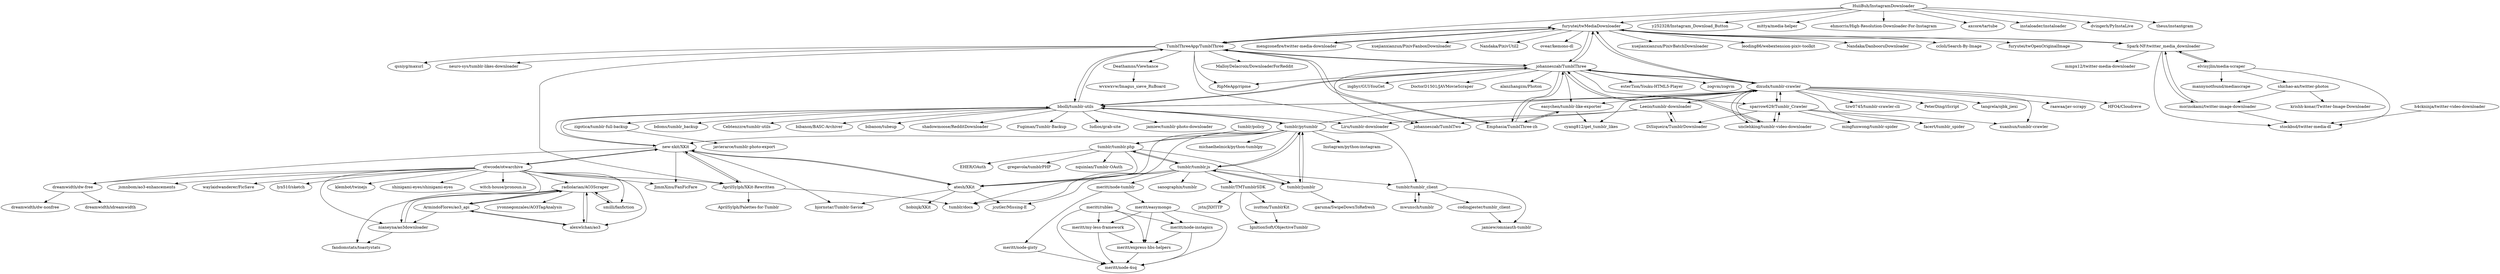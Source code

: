 digraph G {
"furyutei/twMediaDownloader" -> "furyutei/twOpenOriginalImage"
"furyutei/twMediaDownloader" -> "Spark-NF/twitter_media_downloader"
"furyutei/twMediaDownloader" -> "TumblThreeApp/TumblThree"
"furyutei/twMediaDownloader" -> "mengzonefire/twitter-media-downloader"
"furyutei/twMediaDownloader" -> "xuejianxianzun/PixivFanboxDownloader" ["e"=1]
"furyutei/twMediaDownloader" -> "Nandaka/PixivUtil2" ["e"=1]
"furyutei/twMediaDownloader" -> "ovear/kemono-dl" ["e"=1]
"furyutei/twMediaDownloader" -> "johanneszab/TumblThree"
"furyutei/twMediaDownloader" -> "dixudx/tumblr-crawler"
"furyutei/twMediaDownloader" -> "xuejianxianzun/PixivBatchDownloader" ["e"=1]
"furyutei/twMediaDownloader" -> "leoding86/webextension-pixiv-toolkit" ["e"=1]
"furyutei/twMediaDownloader" -> "Nandaka/DanbooruDownloader" ["e"=1]
"furyutei/twMediaDownloader" -> "ccloli/Search-By-Image"
"otwcode/otwarchive" -> "JimmXinu/FanFicFare" ["e"=1]
"otwcode/otwarchive" -> "new-xkit/XKit"
"otwcode/otwarchive" -> "radiolarian/AO3Scraper"
"otwcode/otwarchive" -> "ArmindoFlores/ao3_api"
"otwcode/otwarchive" -> "dreamwidth/dw-free"
"otwcode/otwarchive" -> "alexwlchan/ao3"
"otwcode/otwarchive" -> "nianeyna/ao3downloader"
"otwcode/otwarchive" -> "jsmnbom/ao3-enhancements"
"otwcode/otwarchive" -> "waylaidwanderer/FicSave" ["e"=1]
"otwcode/otwarchive" -> "lyn510/sketch"
"otwcode/otwarchive" -> "smilli/fanfiction"
"otwcode/otwarchive" -> "AprilSylph/XKit-Rewritten"
"otwcode/otwarchive" -> "klembot/twinejs" ["e"=1]
"otwcode/otwarchive" -> "shinigami-eyes/shinigami-eyes" ["e"=1]
"otwcode/otwarchive" -> "witch-house/pronoun.is" ["e"=1]
"elvisyjlin/media-scraper" -> "shichao-an/twitter-photos"
"elvisyjlin/media-scraper" -> "stockbsd/twitter-media-dl"
"elvisyjlin/media-scraper" -> "Spark-NF/twitter_media_downloader"
"elvisyjlin/media-scraper" -> "mannynotfound/mediascrape"
"DiSiqueira/TumblrDownloader" -> "Leeiio/tumblr-downloader"
"tumblr/policy" -> "tumblr/tumblr.php"
"h4ckninja/twitter-video-downloader" -> "stockbsd/twitter-media-dl"
"Leeiio/tumblr-downloader" -> "DiSiqueira/TumblrDownloader"
"Leeiio/tumblr-downloader" -> "johanneszab/TumblTwo"
"Leeiio/tumblr-downloader" -> "Liru/tumblr-downloader"
"Spark-NF/twitter_media_downloader" -> "stockbsd/twitter-media-dl"
"Spark-NF/twitter_media_downloader" -> "morinokami/twitter-image-downloader"
"Spark-NF/twitter_media_downloader" -> "mmpx12/twitter-media-downloader" ["e"=1]
"Spark-NF/twitter_media_downloader" -> "furyutei/twMediaDownloader"
"Spark-NF/twitter_media_downloader" -> "elvisyjlin/media-scraper"
"bbolli/tumblr-utils" -> "bdoms/tumblr_backup"
"bbolli/tumblr-utils" -> "johanneszab/TumblThree"
"bbolli/tumblr-utils" -> "new-xkit/XKit"
"bbolli/tumblr-utils" -> "TumblThreeApp/TumblThree"
"bbolli/tumblr-utils" -> "Cebtenzzre/tumblr-utils"
"bbolli/tumblr-utils" -> "dixudx/tumblr-crawler"
"bbolli/tumblr-utils" -> "bibanon/BASC-Archiver" ["e"=1]
"bbolli/tumblr-utils" -> "bibanon/tubeup" ["e"=1]
"bbolli/tumblr-utils" -> "Liru/tumblr-downloader"
"bbolli/tumblr-utils" -> "tumblr/pytumblr"
"bbolli/tumblr-utils" -> "shadowmoose/RedditDownloader" ["e"=1]
"bbolli/tumblr-utils" -> "zigotica/tumblr-full-backup"
"bbolli/tumblr-utils" -> "Fugiman/Tumblr-Backup"
"bbolli/tumblr-utils" -> "ludios/grab-site" ["e"=1]
"bbolli/tumblr-utils" -> "jamiew/tumblr-photo-downloader"
"dixudx/tumblr-crawler" -> "facert/tumblr_spider" ["e"=1]
"dixudx/tumblr-crawler" -> "sparrow629/Tumblr_Crawler"
"dixudx/tumblr-crawler" -> "johanneszab/TumblThree"
"dixudx/tumblr-crawler" -> "cyang812/get_tumblr_likes"
"dixudx/tumblr-crawler" -> "tzw0745/tumblr-crawler-cli"
"dixudx/tumblr-crawler" -> "xuanhun/tumblr-crawler"
"dixudx/tumblr-crawler" -> "PeterDing/iScript" ["e"=1]
"dixudx/tumblr-crawler" -> "tangrela/ojbk_jiexi" ["e"=1]
"dixudx/tumblr-crawler" -> "Leeiio/tumblr-downloader"
"dixudx/tumblr-crawler" -> "easychen/tumblr-like-exporter"
"dixudx/tumblr-crawler" -> "bbolli/tumblr-utils"
"dixudx/tumblr-crawler" -> "unclehking/tumblr-video-downloader"
"dixudx/tumblr-crawler" -> "raawaa/jav-scrapy" ["e"=1]
"dixudx/tumblr-crawler" -> "furyutei/twMediaDownloader"
"dixudx/tumblr-crawler" -> "HFO4/Cloudreve" ["e"=1]
"tumblr/tumblr_client" -> "codingjester/tumblr_client"
"tumblr/tumblr_client" -> "jamiew/omniauth-tumblr"
"tumblr/tumblr_client" -> "mwunsch/tumblr"
"new-xkit/XKit" -> "AprilSylph/XKit-Rewritten"
"new-xkit/XKit" -> "atesh/XKit"
"new-xkit/XKit" -> "bbolli/tumblr-utils"
"new-xkit/XKit" -> "otwcode/otwarchive"
"new-xkit/XKit" -> "bjornstar/Tumblr-Savior"
"new-xkit/XKit" -> "dreamwidth/dw-free"
"new-xkit/XKit" -> "JimmXinu/FanFicFare" ["e"=1]
"TumblThreeApp/TumblThree" -> "johanneszab/TumblThree"
"TumblThreeApp/TumblThree" -> "Emphasia/TumblThree-zh"
"TumblThreeApp/TumblThree" -> "furyutei/twMediaDownloader"
"TumblThreeApp/TumblThree" -> "bbolli/tumblr-utils"
"TumblThreeApp/TumblThree" -> "AprilSylph/XKit-Rewritten"
"TumblThreeApp/TumblThree" -> "johanneszab/TumblTwo"
"TumblThreeApp/TumblThree" -> "MalloyDelacroix/DownloaderForReddit" ["e"=1]
"TumblThreeApp/TumblThree" -> "RipMeApp/ripme" ["e"=1]
"TumblThreeApp/TumblThree" -> "qsniyg/maxurl" ["e"=1]
"TumblThreeApp/TumblThree" -> "neuro-sys/tumblr-likes-downloader"
"TumblThreeApp/TumblThree" -> "Deathamns/Viewhance"
"tumblr/TMTumblrSDK" -> "jstn/JXHTTP"
"tumblr/TMTumblrSDK" -> "isutton/TumblrKit"
"tumblr/TMTumblrSDK" -> "IgnitionSoft/ObjectiveTumblr"
"unclehking/tumblr-video-downloader" -> "sparrow629/Tumblr_Crawler"
"unclehking/tumblr-video-downloader" -> "dixudx/tumblr-crawler"
"unclehking/tumblr-video-downloader" -> "johanneszab/TumblThree"
"mengzonefire/twitter-media-downloader" -> "furyutei/twMediaDownloader"
"ArmindoFlores/ao3_api" -> "alexwlchan/ao3"
"ArmindoFlores/ao3_api" -> "radiolarian/AO3Scraper"
"ArmindoFlores/ao3_api" -> "nianeyna/ao3downloader"
"radiolarian/AO3Scraper" -> "smilli/fanfiction"
"radiolarian/AO3Scraper" -> "ArmindoFlores/ao3_api"
"radiolarian/AO3Scraper" -> "nianeyna/ao3downloader"
"radiolarian/AO3Scraper" -> "alexwlchan/ao3"
"radiolarian/AO3Scraper" -> "fandomstats/toastystats"
"radiolarian/AO3Scraper" -> "yvonnegonzales/AO3TagAnalysis"
"johanneszab/TumblThree" -> "TumblThreeApp/TumblThree"
"johanneszab/TumblThree" -> "Emphasia/TumblThree-zh"
"johanneszab/TumblThree" -> "dixudx/tumblr-crawler"
"johanneszab/TumblThree" -> "bbolli/tumblr-utils"
"johanneszab/TumblThree" -> "johanneszab/TumblTwo"
"johanneszab/TumblThree" -> "RipMeApp/ripme" ["e"=1]
"johanneszab/TumblThree" -> "furyutei/twMediaDownloader"
"johanneszab/TumblThree" -> "easychen/tumblr-like-exporter"
"johanneszab/TumblThree" -> "esterTion/Youku-HTML5-Player" ["e"=1]
"johanneszab/TumblThree" -> "zogvm/zogvm" ["e"=1]
"johanneszab/TumblThree" -> "sparrow629/Tumblr_Crawler"
"johanneszab/TumblThree" -> "ingbyr/GUI-YouGet" ["e"=1]
"johanneszab/TumblThree" -> "unclehking/tumblr-video-downloader"
"johanneszab/TumblThree" -> "DoctorD1501/JAVMovieScraper" ["e"=1]
"johanneszab/TumblThree" -> "alanzhangzm/Photon" ["e"=1]
"AprilSylph/XKit-Rewritten" -> "new-xkit/XKit"
"AprilSylph/XKit-Rewritten" -> "tumblr/docs"
"AprilSylph/XKit-Rewritten" -> "AprilSylph/Palettes-for-Tumblr"
"tumblr/pytumblr" -> "michaelhelmick/python-tumblpy"
"tumblr/pytumblr" -> "tumblr/tumblr.js"
"tumblr/pytumblr" -> "tumblr/jumblr"
"tumblr/pytumblr" -> "tumblr/tumblr_client"
"tumblr/pytumblr" -> "atesh/XKit"
"tumblr/pytumblr" -> "tumblr/docs"
"tumblr/pytumblr" -> "dixudx/tumblr-crawler"
"tumblr/pytumblr" -> "bbolli/tumblr-utils"
"tumblr/pytumblr" -> "tumblr/tumblr.php"
"tumblr/pytumblr" -> "Instagram/python-instagram" ["e"=1]
"tumblr/pytumblr" -> "new-xkit/XKit"
"tumblr/tumblr.js" -> "tumblr/tumblr.php"
"tumblr/tumblr.js" -> "tumblr/pytumblr"
"tumblr/tumblr.js" -> "tumblr/tumblr_client"
"tumblr/tumblr.js" -> "tumblr/jumblr"
"tumblr/tumblr.js" -> "tumblr/docs"
"tumblr/tumblr.js" -> "meritt/node-tumblr"
"tumblr/tumblr.js" -> "atesh/XKit"
"tumblr/tumblr.js" -> "tumblr/TMTumblrSDK"
"tumblr/tumblr.js" -> "sanographix/tumblr" ["e"=1]
"tumblr/tumblr.js" -> "jcutler/Missing-E"
"HuiiBuh/InstagramDownloader" -> "y252328/Instagram_Download_Button"
"HuiiBuh/InstagramDownloader" -> "mittya/media-helper"
"HuiiBuh/InstagramDownloader" -> "furyutei/twMediaDownloader"
"HuiiBuh/InstagramDownloader" -> "ehmorris/High-Resolution-Downloader-For-Instagram"
"HuiiBuh/InstagramDownloader" -> "axcore/tartube" ["e"=1]
"HuiiBuh/InstagramDownloader" -> "instaloader/instaloader" ["e"=1]
"HuiiBuh/InstagramDownloader" -> "dvingerh/PyInstaLive" ["e"=1]
"HuiiBuh/InstagramDownloader" -> "TumblThreeApp/TumblThree"
"HuiiBuh/InstagramDownloader" -> "theus/instantgram" ["e"=1]
"sparrow629/Tumblr_Crawler" -> "unclehking/tumblr-video-downloader"
"sparrow629/Tumblr_Crawler" -> "dixudx/tumblr-crawler"
"sparrow629/Tumblr_Crawler" -> "facert/tumblr_spider" ["e"=1]
"sparrow629/Tumblr_Crawler" -> "xuanhun/tumblr-crawler"
"sparrow629/Tumblr_Crawler" -> "mingfunwong/tumblr-spider"
"sparrow629/Tumblr_Crawler" -> "DiSiqueira/TumblrDownloader"
"dreamwidth/dw-free" -> "dreamwidth/dw-nonfree"
"dreamwidth/dw-free" -> "dreamwidth/idreamwidth"
"Emphasia/TumblThree-zh" -> "johanneszab/TumblThree"
"Emphasia/TumblThree-zh" -> "easychen/tumblr-like-exporter"
"Emphasia/TumblThree-zh" -> "TumblThreeApp/TumblThree"
"mwunsch/tumblr" -> "tumblr/tumblr_client"
"Deathamns/Viewhance" -> "wvxwxvw/Imagus_sieve_RuBoard"
"tumblr/jumblr" -> "tumblr/tumblr.js"
"tumblr/jumblr" -> "tumblr/pytumblr"
"tumblr/jumblr" -> "garuma/SwipeDownToRefresh"
"meritt/express-hbs-helpers" -> "meritt/node-4sq"
"meritt/rubles" -> "meritt/node-4sq"
"meritt/rubles" -> "meritt/express-hbs-helpers"
"meritt/rubles" -> "meritt/node-instapics"
"meritt/rubles" -> "meritt/my-less-framework"
"nianeyna/ao3downloader" -> "radiolarian/AO3Scraper"
"nianeyna/ao3downloader" -> "fandomstats/toastystats"
"shichao-an/twitter-photos" -> "krishh-konar/Twitter-Image-Downloader"
"shichao-an/twitter-photos" -> "morinokami/twitter-image-downloader"
"meritt/node-tumblr" -> "meritt/node-gisty"
"meritt/node-tumblr" -> "meritt/easymongo"
"tumblr/tumblr.php" -> "tumblr/tumblr.js"
"tumblr/tumblr.php" -> "gregavola/tumblrPHP"
"tumblr/tumblr.php" -> "nquinlan/Tumblr-OAuth"
"tumblr/tumblr.php" -> "EHER/OAuth"
"tumblr/tumblr.php" -> "tumblr/jumblr"
"tumblr/tumblr.php" -> "atesh/XKit"
"atesh/XKit" -> "new-xkit/XKit"
"atesh/XKit" -> "jcutler/Missing-E"
"atesh/XKit" -> "bjornstar/Tumblr-Savior"
"atesh/XKit" -> "hobinjk/XKit"
"easychen/tumblr-like-exporter" -> "Emphasia/TumblThree-zh"
"easychen/tumblr-like-exporter" -> "cyang812/get_tumblr_likes"
"alexwlchan/ao3" -> "ArmindoFlores/ao3_api"
"alexwlchan/ao3" -> "radiolarian/AO3Scraper"
"smilli/fanfiction" -> "radiolarian/AO3Scraper"
"isutton/TumblrKit" -> "IgnitionSoft/ObjectiveTumblr"
"morinokami/twitter-image-downloader" -> "Spark-NF/twitter_media_downloader"
"morinokami/twitter-image-downloader" -> "stockbsd/twitter-media-dl"
"zigotica/tumblr-full-backup" -> "javierarce/tumblr-photo-export"
"meritt/easymongo" -> "meritt/node-4sq"
"meritt/easymongo" -> "meritt/express-hbs-helpers"
"meritt/easymongo" -> "meritt/node-instapics"
"meritt/easymongo" -> "meritt/my-less-framework"
"codingjester/tumblr_client" -> "jamiew/omniauth-tumblr"
"meritt/node-gisty" -> "meritt/node-4sq"
"meritt/my-less-framework" -> "meritt/node-4sq"
"meritt/my-less-framework" -> "meritt/express-hbs-helpers"
"meritt/node-instapics" -> "meritt/node-4sq"
"meritt/node-instapics" -> "meritt/express-hbs-helpers"
"furyutei/twMediaDownloader" ["l"="-31.028,-20.653"]
"furyutei/twOpenOriginalImage" ["l"="-31.033,-20.684"]
"Spark-NF/twitter_media_downloader" ["l"="-31.102,-20.673"]
"TumblThreeApp/TumblThree" ["l"="-31,-20.638"]
"mengzonefire/twitter-media-downloader" ["l"="-31.061,-20.655"]
"xuejianxianzun/PixivFanboxDownloader" ["l"="-30.489,-15.589"]
"Nandaka/PixivUtil2" ["l"="-30.552,-15.566"]
"ovear/kemono-dl" ["l"="-30.568,-15.737"]
"johanneszab/TumblThree" ["l"="-30.976,-20.635"]
"dixudx/tumblr-crawler" ["l"="-30.945,-20.637"]
"xuejianxianzun/PixivBatchDownloader" ["l"="-30.429,-15.558"]
"leoding86/webextension-pixiv-toolkit" ["l"="-30.487,-15.557"]
"Nandaka/DanbooruDownloader" ["l"="-30.614,-15.564"]
"ccloli/Search-By-Image" ["l"="-31.057,-20.687"]
"otwcode/otwarchive" ["l"="-30.813,-20.637"]
"JimmXinu/FanFicFare" ["l"="-29.718,-17.793"]
"new-xkit/XKit" ["l"="-30.863,-20.679"]
"radiolarian/AO3Scraper" ["l"="-30.766,-20.616"]
"ArmindoFlores/ao3_api" ["l"="-30.787,-20.605"]
"dreamwidth/dw-free" ["l"="-30.813,-20.672"]
"alexwlchan/ao3" ["l"="-30.784,-20.623"]
"nianeyna/ao3downloader" ["l"="-30.77,-20.6"]
"jsmnbom/ao3-enhancements" ["l"="-30.784,-20.652"]
"waylaidwanderer/FicSave" ["l"="-29.774,-17.819"]
"lyn510/sketch" ["l"="-30.818,-20.598"]
"smilli/fanfiction" ["l"="-30.77,-20.637"]
"AprilSylph/XKit-Rewritten" ["l"="-30.883,-20.66"]
"klembot/twinejs" ["l"="-14.288,40.194"]
"shinigami-eyes/shinigami-eyes" ["l"="-24.812,-19.408"]
"witch-house/pronoun.is" ["l"="-24.86,-19.522"]
"elvisyjlin/media-scraper" ["l"="-31.142,-20.668"]
"shichao-an/twitter-photos" ["l"="-31.17,-20.682"]
"stockbsd/twitter-media-dl" ["l"="-31.142,-20.699"]
"mannynotfound/mediascrape" ["l"="-31.163,-20.65"]
"DiSiqueira/TumblrDownloader" ["l"="-30.946,-20.551"]
"Leeiio/tumblr-downloader" ["l"="-30.965,-20.57"]
"tumblr/policy" ["l"="-30.934,-20.833"]
"tumblr/tumblr.php" ["l"="-30.898,-20.779"]
"h4ckninja/twitter-video-downloader" ["l"="-31.168,-20.728"]
"johanneszab/TumblTwo" ["l"="-30.992,-20.596"]
"Liru/tumblr-downloader" ["l"="-30.96,-20.591"]
"morinokami/twitter-image-downloader" ["l"="-31.127,-20.687"]
"mmpx12/twitter-media-downloader" ["l"="-4.934,-45.242"]
"bbolli/tumblr-utils" ["l"="-30.941,-20.673"]
"bdoms/tumblr_backup" ["l"="-30.97,-20.689"]
"Cebtenzzre/tumblr-utils" ["l"="-30.922,-20.688"]
"bibanon/BASC-Archiver" ["l"="-32.149,-19.969"]
"bibanon/tubeup" ["l"="25.574,-19.982"]
"tumblr/pytumblr" ["l"="-30.889,-20.729"]
"shadowmoose/RedditDownloader" ["l"="-31.748,-20.86"]
"zigotica/tumblr-full-backup" ["l"="-30.956,-20.718"]
"Fugiman/Tumblr-Backup" ["l"="-30.94,-20.703"]
"ludios/grab-site" ["l"="25.468,-19.989"]
"jamiew/tumblr-photo-downloader" ["l"="-30.98,-20.71"]
"facert/tumblr_spider" ["l"="15.867,5.388"]
"sparrow629/Tumblr_Crawler" ["l"="-30.932,-20.591"]
"cyang812/get_tumblr_likes" ["l"="-30.924,-20.616"]
"tzw0745/tumblr-crawler-cli" ["l"="-30.904,-20.633"]
"xuanhun/tumblr-crawler" ["l"="-30.905,-20.6"]
"PeterDing/iScript" ["l"="-27.099,-17.156"]
"tangrela/ojbk_jiexi" ["l"="-39.301,-17.911"]
"easychen/tumblr-like-exporter" ["l"="-30.973,-20.609"]
"unclehking/tumblr-video-downloader" ["l"="-30.946,-20.61"]
"raawaa/jav-scrapy" ["l"="-34.76,-22.511"]
"HFO4/Cloudreve" ["l"="-34.441,-13.463"]
"tumblr/tumblr_client" ["l"="-30.855,-20.807"]
"codingjester/tumblr_client" ["l"="-30.838,-20.838"]
"jamiew/omniauth-tumblr" ["l"="-30.833,-20.822"]
"mwunsch/tumblr" ["l"="-30.865,-20.839"]
"atesh/XKit" ["l"="-30.859,-20.728"]
"bjornstar/Tumblr-Savior" ["l"="-30.841,-20.699"]
"Emphasia/TumblThree-zh" ["l"="-31,-20.615"]
"MalloyDelacroix/DownloaderForReddit" ["l"="-31.764,-20.882"]
"RipMeApp/ripme" ["l"="-31.72,-20.837"]
"qsniyg/maxurl" ["l"="-28.054,-19.246"]
"neuro-sys/tumblr-likes-downloader" ["l"="-31.032,-20.62"]
"Deathamns/Viewhance" ["l"="-31.027,-20.586"]
"tumblr/TMTumblrSDK" ["l"="-30.772,-20.782"]
"jstn/JXHTTP" ["l"="-30.739,-20.77"]
"isutton/TumblrKit" ["l"="-30.74,-20.795"]
"IgnitionSoft/ObjectiveTumblr" ["l"="-30.756,-20.802"]
"fandomstats/toastystats" ["l"="-30.742,-20.605"]
"yvonnegonzales/AO3TagAnalysis" ["l"="-30.748,-20.593"]
"esterTion/Youku-HTML5-Player" ["l"="-27.388,-17.52"]
"zogvm/zogvm" ["l"="-27.519,-17.541"]
"ingbyr/GUI-YouGet" ["l"="-27.358,-17.475"]
"DoctorD1501/JAVMovieScraper" ["l"="-34.793,-22.469"]
"alanzhangzm/Photon" ["l"="-27.231,-17.404"]
"tumblr/docs" ["l"="-30.867,-20.71"]
"AprilSylph/Palettes-for-Tumblr" ["l"="-30.869,-20.642"]
"michaelhelmick/python-tumblpy" ["l"="-30.834,-20.725"]
"tumblr/tumblr.js" ["l"="-30.85,-20.768"]
"tumblr/jumblr" ["l"="-30.879,-20.763"]
"Instagram/python-instagram" ["l"="25.727,0.859"]
"meritt/node-tumblr" ["l"="-30.798,-20.832"]
"sanographix/tumblr" ["l"="-11.362,-23.832"]
"jcutler/Missing-E" ["l"="-30.827,-20.749"]
"HuiiBuh/InstagramDownloader" ["l"="-31.069,-20.609"]
"y252328/Instagram_Download_Button" ["l"="-31.089,-20.571"]
"mittya/media-helper" ["l"="-31.099,-20.611"]
"ehmorris/High-Resolution-Downloader-For-Instagram" ["l"="-31.107,-20.593"]
"axcore/tartube" ["l"="-31.919,-20.773"]
"instaloader/instaloader" ["l"="-4.614,-45.16"]
"dvingerh/PyInstaLive" ["l"="-4.371,-45.044"]
"theus/instantgram" ["l"="-28.229,-19.173"]
"mingfunwong/tumblr-spider" ["l"="-30.914,-20.565"]
"dreamwidth/dw-nonfree" ["l"="-30.792,-20.688"]
"dreamwidth/idreamwidth" ["l"="-30.788,-20.674"]
"wvxwxvw/Imagus_sieve_RuBoard" ["l"="-31.039,-20.56"]
"garuma/SwipeDownToRefresh" ["l"="-30.883,-20.802"]
"meritt/express-hbs-helpers" ["l"="-30.752,-20.88"]
"meritt/node-4sq" ["l"="-30.76,-20.875"]
"meritt/rubles" ["l"="-30.747,-20.897"]
"meritt/node-instapics" ["l"="-30.767,-20.892"]
"meritt/my-less-framework" ["l"="-30.76,-20.888"]
"krishh-konar/Twitter-Image-Downloader" ["l"="-31.197,-20.682"]
"meritt/node-gisty" ["l"="-30.775,-20.852"]
"meritt/easymongo" ["l"="-30.776,-20.872"]
"gregavola/tumblrPHP" ["l"="-30.93,-20.783"]
"nquinlan/Tumblr-OAuth" ["l"="-30.908,-20.804"]
"EHER/OAuth" ["l"="-30.922,-20.798"]
"hobinjk/XKit" ["l"="-30.883,-20.705"]
"javierarce/tumblr-photo-export" ["l"="-30.972,-20.742"]
}